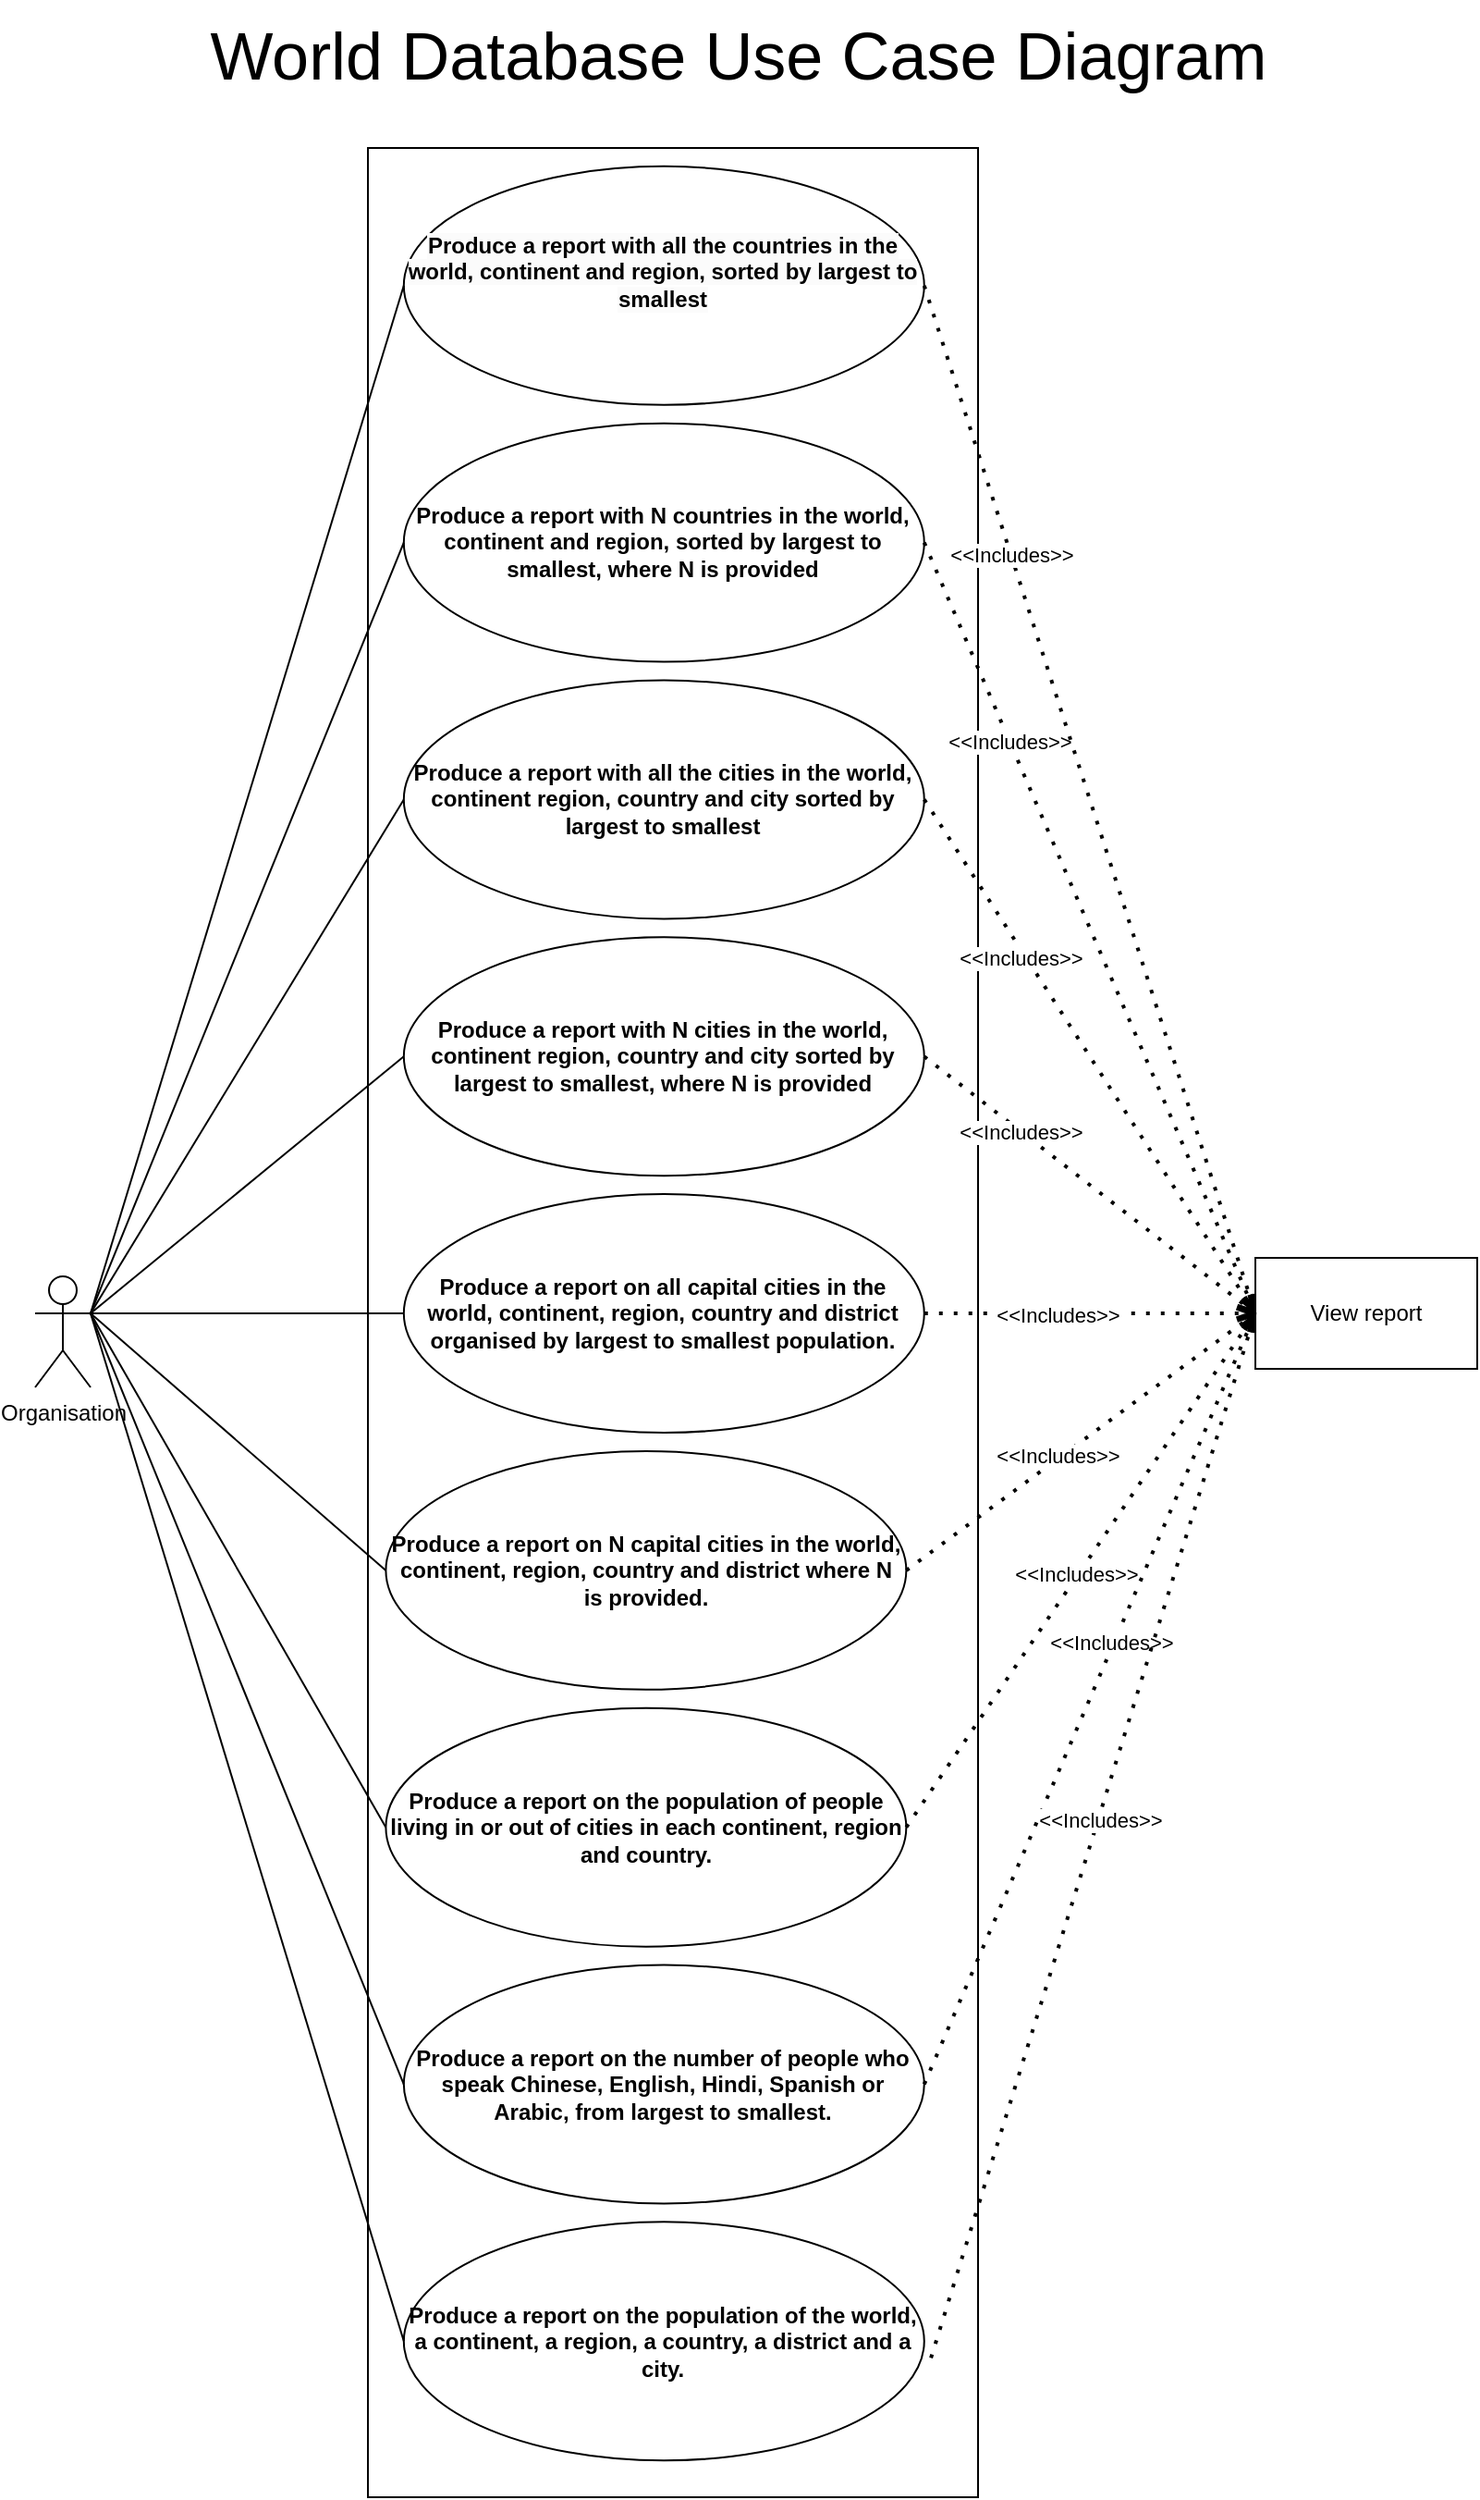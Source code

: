 <mxfile version="23.1.4" type="device">
  <diagram name="Page-1" id="K_cZU-HZNloCBM6NG3jr">
    <mxGraphModel dx="2875" dy="2394" grid="1" gridSize="10" guides="1" tooltips="1" connect="1" arrows="1" fold="1" page="1" pageScale="1" pageWidth="827" pageHeight="1169" math="0" shadow="0">
      <root>
        <mxCell id="0" />
        <mxCell id="1" parent="0" />
        <mxCell id="wezXU6hIy33aXfsYBitu-1" value="Organisation" style="shape=umlActor;verticalLabelPosition=bottom;verticalAlign=top;html=1;outlineConnect=0;" parent="1" vertex="1">
          <mxGeometry x="40" y="500.0" width="30" height="60" as="geometry" />
        </mxCell>
        <mxCell id="wezXU6hIy33aXfsYBitu-4" value="&lt;font style=&quot;font-size: 36px;&quot;&gt;World Database Use Case Diagram&lt;/font&gt;" style="text;html=1;align=center;verticalAlign=middle;resizable=0;points=[];autosize=1;strokeColor=none;fillColor=none;" parent="1" vertex="1">
          <mxGeometry x="120" y="-190" width="600" height="60" as="geometry" />
        </mxCell>
        <mxCell id="c6CjNz6LggcTDiheWTpO-10" value="" style="group" vertex="1" connectable="0" parent="1">
          <mxGeometry x="220" y="-110" width="330" height="1270" as="geometry" />
        </mxCell>
        <mxCell id="wezXU6hIy33aXfsYBitu-5" value="" style="ellipse;whiteSpace=wrap;html=1;" parent="c6CjNz6LggcTDiheWTpO-10" vertex="1">
          <mxGeometry x="77.647" y="357.188" width="116.471" height="79.375" as="geometry" />
        </mxCell>
        <mxCell id="wezXU6hIy33aXfsYBitu-7" value="" style="rounded=0;whiteSpace=wrap;html=1;" parent="c6CjNz6LggcTDiheWTpO-10" vertex="1">
          <mxGeometry width="330" height="1270" as="geometry" />
        </mxCell>
        <mxCell id="wezXU6hIy33aXfsYBitu-23" value="&#xa;&lt;b style=&quot;border-color: var(--border-color); color: rgb(0, 0, 0); font-family: Helvetica; font-size: 12px; font-style: normal; font-variant-ligatures: normal; font-variant-caps: normal; letter-spacing: normal; orphans: 2; text-align: center; text-indent: 0px; text-transform: none; widows: 2; word-spacing: 0px; -webkit-text-stroke-width: 0px; background-color: rgb(251, 251, 251); text-decoration-thickness: initial; text-decoration-style: initial; text-decoration-color: initial;&quot;&gt;Produce a report with all the countries in the world, continent and region, sorted by largest to smallest&lt;/b&gt;&#xa;&#xa;" style="ellipse;whiteSpace=wrap;html=1;" parent="c6CjNz6LggcTDiheWTpO-10" vertex="1">
          <mxGeometry x="19.412" y="9.922" width="281.471" height="128.984" as="geometry" />
        </mxCell>
        <mxCell id="wezXU6hIy33aXfsYBitu-24" value="&lt;b&gt;Produce a report on the number of people who speak Chinese, English, Hindi, Spanish or Arabic, from largest to smallest.&lt;/b&gt;" style="ellipse;whiteSpace=wrap;html=1;" parent="c6CjNz6LggcTDiheWTpO-10" vertex="1">
          <mxGeometry x="19.412" y="982.266" width="281.471" height="128.984" as="geometry" />
        </mxCell>
        <mxCell id="wezXU6hIy33aXfsYBitu-25" value="&lt;b&gt;Produce a report on the population of people living in or out of cities in each continent, region and country.&lt;/b&gt;" style="ellipse;whiteSpace=wrap;html=1;" parent="c6CjNz6LggcTDiheWTpO-10" vertex="1">
          <mxGeometry x="9.706" y="843.359" width="281.471" height="128.984" as="geometry" />
        </mxCell>
        <mxCell id="wezXU6hIy33aXfsYBitu-26" value="&lt;b&gt;Produce a report on N capital cities in the world, continent, region, country and district where N is provided.&lt;/b&gt;" style="ellipse;whiteSpace=wrap;html=1;" parent="c6CjNz6LggcTDiheWTpO-10" vertex="1">
          <mxGeometry x="9.706" y="704.453" width="281.471" height="128.984" as="geometry" />
        </mxCell>
        <mxCell id="wezXU6hIy33aXfsYBitu-27" value="&lt;b&gt;Produce a report on all capital cities in the world, continent, region, country and district organised by largest to smallest population.&lt;/b&gt;" style="ellipse;whiteSpace=wrap;html=1;" parent="c6CjNz6LggcTDiheWTpO-10" vertex="1">
          <mxGeometry x="19.412" y="565.547" width="281.471" height="128.984" as="geometry" />
        </mxCell>
        <mxCell id="wezXU6hIy33aXfsYBitu-29" value="&lt;b&gt;Produce a report with N cities in the world, continent region, country and city sorted by largest to smallest, where N is provided&lt;/b&gt;" style="ellipse;whiteSpace=wrap;html=1;" parent="c6CjNz6LggcTDiheWTpO-10" vertex="1">
          <mxGeometry x="19.412" y="426.641" width="281.471" height="128.984" as="geometry" />
        </mxCell>
        <mxCell id="wezXU6hIy33aXfsYBitu-30" value="&lt;b&gt;Produce a report with all the cities in the world, continent region, country and city sorted by largest to smallest&lt;/b&gt;" style="ellipse;whiteSpace=wrap;html=1;" parent="c6CjNz6LggcTDiheWTpO-10" vertex="1">
          <mxGeometry x="19.412" y="287.734" width="281.471" height="128.984" as="geometry" />
        </mxCell>
        <mxCell id="wezXU6hIy33aXfsYBitu-31" value="&lt;b&gt;Produce a report with N countries in the world, continent and region, sorted by largest to smallest, where N is provided&lt;/b&gt;" style="ellipse;whiteSpace=wrap;html=1;" parent="c6CjNz6LggcTDiheWTpO-10" vertex="1">
          <mxGeometry x="19.412" y="148.828" width="281.471" height="128.984" as="geometry" />
        </mxCell>
        <mxCell id="c6CjNz6LggcTDiheWTpO-1" value="&lt;b&gt;Produce a report on the population of the world, a continent, a region, a country, a district and a city.&lt;/b&gt;" style="ellipse;whiteSpace=wrap;html=1;" vertex="1" parent="c6CjNz6LggcTDiheWTpO-10">
          <mxGeometry x="19.412" y="1121.172" width="281.471" height="128.984" as="geometry" />
        </mxCell>
        <mxCell id="c6CjNz6LggcTDiheWTpO-11" value="" style="endArrow=none;html=1;rounded=0;entryX=0;entryY=0.5;entryDx=0;entryDy=0;exitX=1;exitY=0.333;exitDx=0;exitDy=0;exitPerimeter=0;" edge="1" parent="1" source="wezXU6hIy33aXfsYBitu-1" target="wezXU6hIy33aXfsYBitu-23">
          <mxGeometry width="50" height="50" relative="1" as="geometry">
            <mxPoint x="100" y="240" as="sourcePoint" />
            <mxPoint x="150" y="190" as="targetPoint" />
          </mxGeometry>
        </mxCell>
        <mxCell id="c6CjNz6LggcTDiheWTpO-12" value="" style="endArrow=none;html=1;rounded=0;entryX=0;entryY=0.5;entryDx=0;entryDy=0;exitX=1;exitY=0.333;exitDx=0;exitDy=0;exitPerimeter=0;" edge="1" parent="1" source="wezXU6hIy33aXfsYBitu-1" target="wezXU6hIy33aXfsYBitu-31">
          <mxGeometry width="50" height="50" relative="1" as="geometry">
            <mxPoint x="87" y="370" as="sourcePoint" />
            <mxPoint x="249" y="-26" as="targetPoint" />
          </mxGeometry>
        </mxCell>
        <mxCell id="c6CjNz6LggcTDiheWTpO-13" value="" style="endArrow=none;html=1;rounded=0;entryX=0;entryY=0.5;entryDx=0;entryDy=0;exitX=1;exitY=0.333;exitDx=0;exitDy=0;exitPerimeter=0;" edge="1" parent="1" source="wezXU6hIy33aXfsYBitu-1" target="wezXU6hIy33aXfsYBitu-30">
          <mxGeometry width="50" height="50" relative="1" as="geometry">
            <mxPoint x="97" y="380" as="sourcePoint" />
            <mxPoint x="259" y="-16" as="targetPoint" />
          </mxGeometry>
        </mxCell>
        <mxCell id="c6CjNz6LggcTDiheWTpO-14" value="" style="endArrow=none;html=1;rounded=0;exitX=1;exitY=0.333;exitDx=0;exitDy=0;exitPerimeter=0;entryX=0;entryY=0.5;entryDx=0;entryDy=0;" edge="1" parent="1" source="wezXU6hIy33aXfsYBitu-1" target="wezXU6hIy33aXfsYBitu-29">
          <mxGeometry width="50" height="50" relative="1" as="geometry">
            <mxPoint x="107" y="390" as="sourcePoint" />
            <mxPoint x="269" y="-6" as="targetPoint" />
          </mxGeometry>
        </mxCell>
        <mxCell id="c6CjNz6LggcTDiheWTpO-15" value="" style="endArrow=none;html=1;rounded=0;entryX=0;entryY=0.5;entryDx=0;entryDy=0;exitX=1;exitY=0.333;exitDx=0;exitDy=0;exitPerimeter=0;" edge="1" parent="1" source="wezXU6hIy33aXfsYBitu-1" target="wezXU6hIy33aXfsYBitu-27">
          <mxGeometry width="50" height="50" relative="1" as="geometry">
            <mxPoint x="140" y="540" as="sourcePoint" />
            <mxPoint x="302" y="144" as="targetPoint" />
          </mxGeometry>
        </mxCell>
        <mxCell id="c6CjNz6LggcTDiheWTpO-16" value="" style="endArrow=none;html=1;rounded=0;entryX=0;entryY=0.5;entryDx=0;entryDy=0;exitX=1;exitY=0.333;exitDx=0;exitDy=0;exitPerimeter=0;" edge="1" parent="1" source="wezXU6hIy33aXfsYBitu-1" target="wezXU6hIy33aXfsYBitu-26">
          <mxGeometry width="50" height="50" relative="1" as="geometry">
            <mxPoint x="140" y="540" as="sourcePoint" />
            <mxPoint x="302" y="144" as="targetPoint" />
          </mxGeometry>
        </mxCell>
        <mxCell id="c6CjNz6LggcTDiheWTpO-17" value="" style="endArrow=none;html=1;rounded=0;entryX=0;entryY=0.5;entryDx=0;entryDy=0;exitX=1;exitY=0.333;exitDx=0;exitDy=0;exitPerimeter=0;" edge="1" parent="1" source="wezXU6hIy33aXfsYBitu-1" target="wezXU6hIy33aXfsYBitu-25">
          <mxGeometry width="50" height="50" relative="1" as="geometry">
            <mxPoint x="80" y="380" as="sourcePoint" />
            <mxPoint x="299" y="24" as="targetPoint" />
          </mxGeometry>
        </mxCell>
        <mxCell id="c6CjNz6LggcTDiheWTpO-20" value="" style="endArrow=none;html=1;rounded=0;entryX=0;entryY=0.5;entryDx=0;entryDy=0;" edge="1" parent="1" target="wezXU6hIy33aXfsYBitu-24">
          <mxGeometry width="50" height="50" relative="1" as="geometry">
            <mxPoint x="70" y="520" as="sourcePoint" />
            <mxPoint x="240" y="808" as="targetPoint" />
          </mxGeometry>
        </mxCell>
        <mxCell id="c6CjNz6LggcTDiheWTpO-21" value="" style="endArrow=none;html=1;rounded=0;entryX=0;entryY=0.5;entryDx=0;entryDy=0;exitX=1;exitY=0.333;exitDx=0;exitDy=0;exitPerimeter=0;" edge="1" parent="1" source="wezXU6hIy33aXfsYBitu-1" target="c6CjNz6LggcTDiheWTpO-1">
          <mxGeometry width="50" height="50" relative="1" as="geometry">
            <mxPoint x="90" y="540" as="sourcePoint" />
            <mxPoint x="250" y="818" as="targetPoint" />
          </mxGeometry>
        </mxCell>
        <mxCell id="c6CjNz6LggcTDiheWTpO-22" value="View report" style="rounded=0;whiteSpace=wrap;html=1;" vertex="1" parent="1">
          <mxGeometry x="700" y="490" width="120" height="60" as="geometry" />
        </mxCell>
        <mxCell id="c6CjNz6LggcTDiheWTpO-25" value="" style="endArrow=openThin;dashed=1;html=1;dashPattern=1 3;strokeWidth=2;rounded=0;exitX=1;exitY=0.5;exitDx=0;exitDy=0;entryX=0;entryY=0.5;entryDx=0;entryDy=0;" edge="1" parent="1" source="wezXU6hIy33aXfsYBitu-31" target="c6CjNz6LggcTDiheWTpO-22">
          <mxGeometry width="50" height="50" relative="1" as="geometry">
            <mxPoint x="660" y="220" as="sourcePoint" />
            <mxPoint x="610" y="103" as="targetPoint" />
          </mxGeometry>
        </mxCell>
        <mxCell id="c6CjNz6LggcTDiheWTpO-36" value="&amp;lt;&amp;lt;Includes&amp;gt;&amp;gt;" style="edgeLabel;html=1;align=center;verticalAlign=middle;resizable=0;points=[];" vertex="1" connectable="0" parent="c6CjNz6LggcTDiheWTpO-25">
          <mxGeometry x="-0.487" relative="1" as="geometry">
            <mxPoint as="offset" />
          </mxGeometry>
        </mxCell>
        <mxCell id="c6CjNz6LggcTDiheWTpO-27" value="" style="endArrow=openThin;dashed=1;html=1;dashPattern=1 3;strokeWidth=2;rounded=0;exitX=1;exitY=0.5;exitDx=0;exitDy=0;entryX=0;entryY=0.5;entryDx=0;entryDy=0;" edge="1" parent="1" source="wezXU6hIy33aXfsYBitu-30" target="c6CjNz6LggcTDiheWTpO-22">
          <mxGeometry width="50" height="50" relative="1" as="geometry">
            <mxPoint x="690" y="180" as="sourcePoint" />
            <mxPoint x="869" y="597" as="targetPoint" />
          </mxGeometry>
        </mxCell>
        <mxCell id="c6CjNz6LggcTDiheWTpO-37" value="&amp;lt;&amp;lt;Includes&amp;gt;&amp;gt;" style="edgeLabel;html=1;align=center;verticalAlign=middle;resizable=0;points=[];" vertex="1" connectable="0" parent="c6CjNz6LggcTDiheWTpO-27">
          <mxGeometry x="-0.399" y="-3" relative="1" as="geometry">
            <mxPoint as="offset" />
          </mxGeometry>
        </mxCell>
        <mxCell id="c6CjNz6LggcTDiheWTpO-28" value="" style="endArrow=openThin;dashed=1;html=1;dashPattern=1 3;strokeWidth=2;rounded=0;exitX=1;exitY=0.5;exitDx=0;exitDy=0;" edge="1" parent="1" source="wezXU6hIy33aXfsYBitu-29">
          <mxGeometry width="50" height="50" relative="1" as="geometry">
            <mxPoint x="710" y="260" as="sourcePoint" />
            <mxPoint x="700" y="520" as="targetPoint" />
          </mxGeometry>
        </mxCell>
        <mxCell id="c6CjNz6LggcTDiheWTpO-38" value="&amp;lt;&amp;lt;Includes&amp;gt;&amp;gt;" style="edgeLabel;html=1;align=center;verticalAlign=middle;resizable=0;points=[];" vertex="1" connectable="0" parent="c6CjNz6LggcTDiheWTpO-28">
          <mxGeometry x="-0.424" relative="1" as="geometry">
            <mxPoint as="offset" />
          </mxGeometry>
        </mxCell>
        <mxCell id="c6CjNz6LggcTDiheWTpO-29" value="" style="endArrow=openThin;dashed=1;html=1;dashPattern=1 3;strokeWidth=2;rounded=0;exitX=1;exitY=0.5;exitDx=0;exitDy=0;entryX=0;entryY=0.5;entryDx=0;entryDy=0;" edge="1" parent="1" source="wezXU6hIy33aXfsYBitu-27" target="c6CjNz6LggcTDiheWTpO-22">
          <mxGeometry width="50" height="50" relative="1" as="geometry">
            <mxPoint x="680" y="630" as="sourcePoint" />
            <mxPoint x="859" y="1047" as="targetPoint" />
          </mxGeometry>
        </mxCell>
        <mxCell id="c6CjNz6LggcTDiheWTpO-39" value="&amp;lt;&amp;lt;Includes&amp;gt;&amp;gt;" style="edgeLabel;html=1;align=center;verticalAlign=middle;resizable=0;points=[];" vertex="1" connectable="0" parent="c6CjNz6LggcTDiheWTpO-29">
          <mxGeometry x="-0.201" y="-1" relative="1" as="geometry">
            <mxPoint as="offset" />
          </mxGeometry>
        </mxCell>
        <mxCell id="c6CjNz6LggcTDiheWTpO-30" value="" style="endArrow=openThin;dashed=1;html=1;dashPattern=1 3;strokeWidth=2;rounded=0;exitX=1;exitY=0.5;exitDx=0;exitDy=0;" edge="1" parent="1" source="wezXU6hIy33aXfsYBitu-23">
          <mxGeometry width="50" height="50" relative="1" as="geometry">
            <mxPoint x="561" y="143" as="sourcePoint" />
            <mxPoint x="700" y="520" as="targetPoint" />
          </mxGeometry>
        </mxCell>
        <mxCell id="c6CjNz6LggcTDiheWTpO-35" value="&amp;lt;&amp;lt;Includes&amp;gt;&amp;gt;" style="edgeLabel;html=1;align=center;verticalAlign=middle;resizable=0;points=[];" vertex="1" connectable="0" parent="c6CjNz6LggcTDiheWTpO-30">
          <mxGeometry x="-0.478" relative="1" as="geometry">
            <mxPoint as="offset" />
          </mxGeometry>
        </mxCell>
        <mxCell id="c6CjNz6LggcTDiheWTpO-31" value="" style="endArrow=openThin;dashed=1;html=1;dashPattern=1 3;strokeWidth=2;rounded=0;exitX=1;exitY=0.5;exitDx=0;exitDy=0;" edge="1" parent="1" source="wezXU6hIy33aXfsYBitu-26">
          <mxGeometry width="50" height="50" relative="1" as="geometry">
            <mxPoint x="680" y="630" as="sourcePoint" />
            <mxPoint x="700" y="520" as="targetPoint" />
          </mxGeometry>
        </mxCell>
        <mxCell id="c6CjNz6LggcTDiheWTpO-40" value="&amp;lt;&amp;lt;Includes&amp;gt;&amp;gt;" style="edgeLabel;html=1;align=center;verticalAlign=middle;resizable=0;points=[];" vertex="1" connectable="0" parent="c6CjNz6LggcTDiheWTpO-31">
          <mxGeometry x="-0.126" y="2" relative="1" as="geometry">
            <mxPoint as="offset" />
          </mxGeometry>
        </mxCell>
        <mxCell id="c6CjNz6LggcTDiheWTpO-32" value="" style="endArrow=openThin;dashed=1;html=1;dashPattern=1 3;strokeWidth=2;rounded=0;exitX=1;exitY=0.5;exitDx=0;exitDy=0;" edge="1" parent="1" source="wezXU6hIy33aXfsYBitu-25">
          <mxGeometry width="50" height="50" relative="1" as="geometry">
            <mxPoint x="680" y="650" as="sourcePoint" />
            <mxPoint x="700" y="520" as="targetPoint" />
          </mxGeometry>
        </mxCell>
        <mxCell id="c6CjNz6LggcTDiheWTpO-41" value="&amp;lt;&amp;lt;Includes&amp;gt;&amp;gt;" style="edgeLabel;html=1;align=center;verticalAlign=middle;resizable=0;points=[];" vertex="1" connectable="0" parent="c6CjNz6LggcTDiheWTpO-32">
          <mxGeometry x="-0.017" y="1" relative="1" as="geometry">
            <mxPoint as="offset" />
          </mxGeometry>
        </mxCell>
        <mxCell id="c6CjNz6LggcTDiheWTpO-33" value="" style="endArrow=openThin;dashed=1;html=1;dashPattern=1 3;strokeWidth=2;rounded=0;exitX=1;exitY=0.5;exitDx=0;exitDy=0;" edge="1" parent="1" source="wezXU6hIy33aXfsYBitu-24">
          <mxGeometry width="50" height="50" relative="1" as="geometry">
            <mxPoint x="680" y="830" as="sourcePoint" />
            <mxPoint x="700" y="520" as="targetPoint" />
          </mxGeometry>
        </mxCell>
        <mxCell id="c6CjNz6LggcTDiheWTpO-42" value="&amp;lt;&amp;lt;Includes&amp;gt;&amp;gt;" style="edgeLabel;html=1;align=center;verticalAlign=middle;resizable=0;points=[];" vertex="1" connectable="0" parent="c6CjNz6LggcTDiheWTpO-33">
          <mxGeometry x="0.142" y="2" relative="1" as="geometry">
            <mxPoint as="offset" />
          </mxGeometry>
        </mxCell>
        <mxCell id="c6CjNz6LggcTDiheWTpO-34" value="" style="endArrow=openThin;dashed=1;html=1;dashPattern=1 3;strokeWidth=2;rounded=0;exitX=1.013;exitY=0.57;exitDx=0;exitDy=0;exitPerimeter=0;" edge="1" parent="1" source="c6CjNz6LggcTDiheWTpO-1">
          <mxGeometry width="50" height="50" relative="1" as="geometry">
            <mxPoint x="740" y="900" as="sourcePoint" />
            <mxPoint x="700" y="520" as="targetPoint" />
          </mxGeometry>
        </mxCell>
        <mxCell id="c6CjNz6LggcTDiheWTpO-43" value="&amp;lt;&amp;lt;Includes&amp;gt;&amp;gt;" style="edgeLabel;html=1;align=center;verticalAlign=middle;resizable=0;points=[];" vertex="1" connectable="0" parent="c6CjNz6LggcTDiheWTpO-34">
          <mxGeometry x="0.03" y="-1" relative="1" as="geometry">
            <mxPoint as="offset" />
          </mxGeometry>
        </mxCell>
      </root>
    </mxGraphModel>
  </diagram>
</mxfile>
